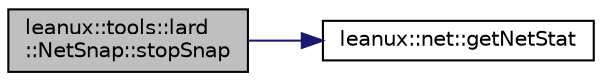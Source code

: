 digraph "leanux::tools::lard::NetSnap::stopSnap"
{
 // LATEX_PDF_SIZE
  bgcolor="transparent";
  edge [fontname="Helvetica",fontsize="10",labelfontname="Helvetica",labelfontsize="10"];
  node [fontname="Helvetica",fontsize="10",shape=record];
  rankdir="LR";
  Node1 [label="leanux::tools::lard\l::NetSnap::stopSnap",height=0.2,width=0.4,color="black", fillcolor="grey75", style="filled", fontcolor="black",tooltip=" "];
  Node1 -> Node2 [color="midnightblue",fontsize="10",style="solid",fontname="Helvetica"];
  Node2 [label="leanux::net::getNetStat",height=0.2,width=0.4,color="black",URL="$namespaceleanux_1_1net.html#ac78d924eb899ccfa62581ec1d13dc75b",tooltip="Get network device statistics from /proc/net/dev."];
}
